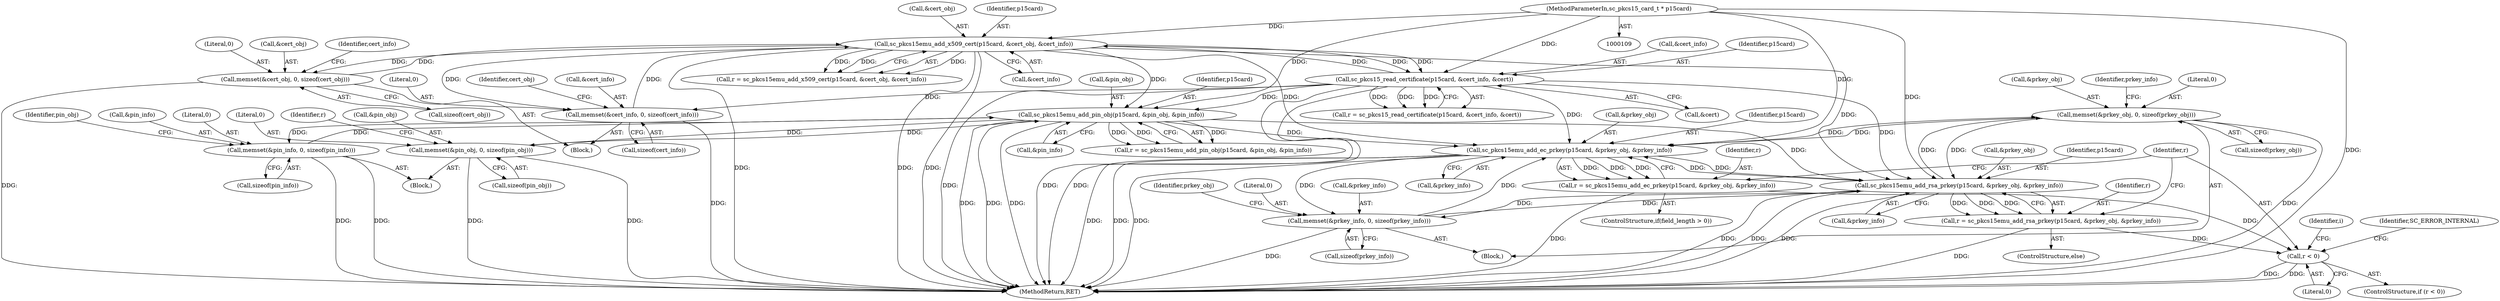 digraph "0_OpenSC_360e95d45ac4123255a4c796db96337f332160ad#diff-d643a0fa169471dbf2912f4866dc49c5_4@API" {
"1000689" [label="(Call,memset(&prkey_obj, 0, sizeof(prkey_obj)))"];
"1000811" [label="(Call,sc_pkcs15emu_add_ec_prkey(p15card, &prkey_obj, &prkey_info))"];
"1000653" [label="(Call,sc_pkcs15emu_add_pin_obj(p15card, &pin_obj, &pin_info))"];
"1000285" [label="(Call,sc_pkcs15emu_add_x509_cert(p15card, &cert_obj, &cert_info))"];
"1000308" [label="(Call,sc_pkcs15_read_certificate(p15card, &cert_info, &cert))"];
"1000110" [label="(MethodParameterIn,sc_pkcs15_card_t * p15card)"];
"1000240" [label="(Call,memset(&cert_obj, 0, sizeof(cert_obj)))"];
"1000234" [label="(Call,memset(&cert_info, 0, sizeof(cert_info)))"];
"1000480" [label="(Call,memset(&pin_obj, 0, sizeof(pin_obj)))"];
"1000474" [label="(Call,memset(&pin_info, 0, sizeof(pin_info)))"];
"1000820" [label="(Call,sc_pkcs15emu_add_rsa_prkey(p15card, &prkey_obj, &prkey_info))"];
"1000689" [label="(Call,memset(&prkey_obj, 0, sizeof(prkey_obj)))"];
"1000683" [label="(Call,memset(&prkey_info, 0, sizeof(prkey_info)))"];
"1000818" [label="(Call,r = sc_pkcs15emu_add_rsa_prkey(p15card, &prkey_obj, &prkey_info))"];
"1000827" [label="(Call,r < 0)"];
"1000809" [label="(Call,r = sc_pkcs15emu_add_ec_prkey(p15card, &prkey_obj, &prkey_info))"];
"1000813" [label="(Call,&prkey_obj)"];
"1000110" [label="(MethodParameterIn,sc_pkcs15_card_t * p15card)"];
"1000477" [label="(Literal,0)"];
"1000283" [label="(Call,r = sc_pkcs15emu_add_x509_cert(p15card, &cert_obj, &cert_info))"];
"1000653" [label="(Call,sc_pkcs15emu_add_pin_obj(p15card, &pin_obj, &pin_info))"];
"1000654" [label="(Identifier,p15card)"];
"1000822" [label="(Call,&prkey_obj)"];
"1000480" [label="(Call,memset(&pin_obj, 0, sizeof(pin_obj)))"];
"1000222" [label="(Block,)"];
"1000241" [label="(Call,&cert_obj)"];
"1000235" [label="(Call,&cert_info)"];
"1000484" [label="(Call,sizeof(pin_obj))"];
"1000827" [label="(Call,r < 0)"];
"1000687" [label="(Call,sizeof(prkey_info))"];
"1000818" [label="(Call,r = sc_pkcs15emu_add_rsa_prkey(p15card, &prkey_obj, &prkey_info))"];
"1000482" [label="(Identifier,pin_obj)"];
"1000237" [label="(Literal,0)"];
"1000308" [label="(Call,sc_pkcs15_read_certificate(p15card, &cert_info, &cert))"];
"1000244" [label="(Call,sizeof(cert_obj))"];
"1000810" [label="(Identifier,r)"];
"1000312" [label="(Call,&cert)"];
"1000683" [label="(Call,memset(&prkey_info, 0, sizeof(prkey_info)))"];
"1000684" [label="(Call,&prkey_info)"];
"1000310" [label="(Call,&cert_info)"];
"1000691" [label="(Identifier,prkey_obj)"];
"1000820" [label="(Call,sc_pkcs15emu_add_rsa_prkey(p15card, &prkey_obj, &prkey_info))"];
"1000234" [label="(Call,memset(&cert_info, 0, sizeof(cert_info)))"];
"1000483" [label="(Literal,0)"];
"1000240" [label="(Call,memset(&cert_obj, 0, sizeof(cert_obj)))"];
"1000834" [label="(MethodReturn,RET)"];
"1000812" [label="(Identifier,p15card)"];
"1000487" [label="(Identifier,r)"];
"1000478" [label="(Call,sizeof(pin_info))"];
"1000805" [label="(ControlStructure,if(field_length > 0))"];
"1000250" [label="(Identifier,cert_info)"];
"1000285" [label="(Call,sc_pkcs15emu_add_x509_cert(p15card, &cert_obj, &cert_info))"];
"1000815" [label="(Call,&prkey_info)"];
"1000242" [label="(Identifier,cert_obj)"];
"1000673" [label="(Identifier,i)"];
"1000238" [label="(Call,sizeof(cert_info))"];
"1000674" [label="(Block,)"];
"1000698" [label="(Identifier,prkey_info)"];
"1000309" [label="(Identifier,p15card)"];
"1000828" [label="(Identifier,r)"];
"1000826" [label="(ControlStructure,if (r < 0))"];
"1000657" [label="(Call,&pin_info)"];
"1000289" [label="(Call,&cert_info)"];
"1000821" [label="(Identifier,p15card)"];
"1000819" [label="(Identifier,r)"];
"1000686" [label="(Literal,0)"];
"1000689" [label="(Call,memset(&prkey_obj, 0, sizeof(prkey_obj)))"];
"1000306" [label="(Call,r = sc_pkcs15_read_certificate(p15card, &cert_info, &cert))"];
"1000651" [label="(Call,r = sc_pkcs15emu_add_pin_obj(p15card, &pin_obj, &pin_info))"];
"1000829" [label="(Literal,0)"];
"1000455" [label="(Block,)"];
"1000287" [label="(Call,&cert_obj)"];
"1000243" [label="(Literal,0)"];
"1000811" [label="(Call,sc_pkcs15emu_add_ec_prkey(p15card, &prkey_obj, &prkey_info))"];
"1000474" [label="(Call,memset(&pin_info, 0, sizeof(pin_info)))"];
"1000286" [label="(Identifier,p15card)"];
"1000475" [label="(Call,&pin_info)"];
"1000831" [label="(Identifier,SC_ERROR_INTERNAL)"];
"1000817" [label="(ControlStructure,else)"];
"1000693" [label="(Call,sizeof(prkey_obj))"];
"1000481" [label="(Call,&pin_obj)"];
"1000692" [label="(Literal,0)"];
"1000655" [label="(Call,&pin_obj)"];
"1000809" [label="(Call,r = sc_pkcs15emu_add_ec_prkey(p15card, &prkey_obj, &prkey_info))"];
"1000824" [label="(Call,&prkey_info)"];
"1000690" [label="(Call,&prkey_obj)"];
"1000689" -> "1000674"  [label="AST: "];
"1000689" -> "1000693"  [label="CFG: "];
"1000690" -> "1000689"  [label="AST: "];
"1000692" -> "1000689"  [label="AST: "];
"1000693" -> "1000689"  [label="AST: "];
"1000698" -> "1000689"  [label="CFG: "];
"1000689" -> "1000834"  [label="DDG: "];
"1000811" -> "1000689"  [label="DDG: "];
"1000820" -> "1000689"  [label="DDG: "];
"1000689" -> "1000811"  [label="DDG: "];
"1000689" -> "1000820"  [label="DDG: "];
"1000811" -> "1000809"  [label="AST: "];
"1000811" -> "1000815"  [label="CFG: "];
"1000812" -> "1000811"  [label="AST: "];
"1000813" -> "1000811"  [label="AST: "];
"1000815" -> "1000811"  [label="AST: "];
"1000809" -> "1000811"  [label="CFG: "];
"1000811" -> "1000834"  [label="DDG: "];
"1000811" -> "1000834"  [label="DDG: "];
"1000811" -> "1000834"  [label="DDG: "];
"1000811" -> "1000683"  [label="DDG: "];
"1000811" -> "1000809"  [label="DDG: "];
"1000811" -> "1000809"  [label="DDG: "];
"1000811" -> "1000809"  [label="DDG: "];
"1000653" -> "1000811"  [label="DDG: "];
"1000820" -> "1000811"  [label="DDG: "];
"1000285" -> "1000811"  [label="DDG: "];
"1000308" -> "1000811"  [label="DDG: "];
"1000110" -> "1000811"  [label="DDG: "];
"1000683" -> "1000811"  [label="DDG: "];
"1000811" -> "1000820"  [label="DDG: "];
"1000653" -> "1000651"  [label="AST: "];
"1000653" -> "1000657"  [label="CFG: "];
"1000654" -> "1000653"  [label="AST: "];
"1000655" -> "1000653"  [label="AST: "];
"1000657" -> "1000653"  [label="AST: "];
"1000651" -> "1000653"  [label="CFG: "];
"1000653" -> "1000834"  [label="DDG: "];
"1000653" -> "1000834"  [label="DDG: "];
"1000653" -> "1000834"  [label="DDG: "];
"1000653" -> "1000474"  [label="DDG: "];
"1000653" -> "1000480"  [label="DDG: "];
"1000653" -> "1000651"  [label="DDG: "];
"1000653" -> "1000651"  [label="DDG: "];
"1000653" -> "1000651"  [label="DDG: "];
"1000285" -> "1000653"  [label="DDG: "];
"1000308" -> "1000653"  [label="DDG: "];
"1000110" -> "1000653"  [label="DDG: "];
"1000480" -> "1000653"  [label="DDG: "];
"1000474" -> "1000653"  [label="DDG: "];
"1000653" -> "1000820"  [label="DDG: "];
"1000285" -> "1000283"  [label="AST: "];
"1000285" -> "1000289"  [label="CFG: "];
"1000286" -> "1000285"  [label="AST: "];
"1000287" -> "1000285"  [label="AST: "];
"1000289" -> "1000285"  [label="AST: "];
"1000283" -> "1000285"  [label="CFG: "];
"1000285" -> "1000834"  [label="DDG: "];
"1000285" -> "1000834"  [label="DDG: "];
"1000285" -> "1000834"  [label="DDG: "];
"1000285" -> "1000234"  [label="DDG: "];
"1000285" -> "1000240"  [label="DDG: "];
"1000285" -> "1000283"  [label="DDG: "];
"1000285" -> "1000283"  [label="DDG: "];
"1000285" -> "1000283"  [label="DDG: "];
"1000308" -> "1000285"  [label="DDG: "];
"1000110" -> "1000285"  [label="DDG: "];
"1000240" -> "1000285"  [label="DDG: "];
"1000234" -> "1000285"  [label="DDG: "];
"1000285" -> "1000308"  [label="DDG: "];
"1000285" -> "1000308"  [label="DDG: "];
"1000285" -> "1000820"  [label="DDG: "];
"1000308" -> "1000306"  [label="AST: "];
"1000308" -> "1000312"  [label="CFG: "];
"1000309" -> "1000308"  [label="AST: "];
"1000310" -> "1000308"  [label="AST: "];
"1000312" -> "1000308"  [label="AST: "];
"1000306" -> "1000308"  [label="CFG: "];
"1000308" -> "1000834"  [label="DDG: "];
"1000308" -> "1000834"  [label="DDG: "];
"1000308" -> "1000834"  [label="DDG: "];
"1000308" -> "1000234"  [label="DDG: "];
"1000308" -> "1000306"  [label="DDG: "];
"1000308" -> "1000306"  [label="DDG: "];
"1000308" -> "1000306"  [label="DDG: "];
"1000110" -> "1000308"  [label="DDG: "];
"1000308" -> "1000820"  [label="DDG: "];
"1000110" -> "1000109"  [label="AST: "];
"1000110" -> "1000834"  [label="DDG: "];
"1000110" -> "1000820"  [label="DDG: "];
"1000240" -> "1000222"  [label="AST: "];
"1000240" -> "1000244"  [label="CFG: "];
"1000241" -> "1000240"  [label="AST: "];
"1000243" -> "1000240"  [label="AST: "];
"1000244" -> "1000240"  [label="AST: "];
"1000250" -> "1000240"  [label="CFG: "];
"1000240" -> "1000834"  [label="DDG: "];
"1000234" -> "1000222"  [label="AST: "];
"1000234" -> "1000238"  [label="CFG: "];
"1000235" -> "1000234"  [label="AST: "];
"1000237" -> "1000234"  [label="AST: "];
"1000238" -> "1000234"  [label="AST: "];
"1000242" -> "1000234"  [label="CFG: "];
"1000234" -> "1000834"  [label="DDG: "];
"1000480" -> "1000455"  [label="AST: "];
"1000480" -> "1000484"  [label="CFG: "];
"1000481" -> "1000480"  [label="AST: "];
"1000483" -> "1000480"  [label="AST: "];
"1000484" -> "1000480"  [label="AST: "];
"1000487" -> "1000480"  [label="CFG: "];
"1000480" -> "1000834"  [label="DDG: "];
"1000480" -> "1000834"  [label="DDG: "];
"1000474" -> "1000455"  [label="AST: "];
"1000474" -> "1000478"  [label="CFG: "];
"1000475" -> "1000474"  [label="AST: "];
"1000477" -> "1000474"  [label="AST: "];
"1000478" -> "1000474"  [label="AST: "];
"1000482" -> "1000474"  [label="CFG: "];
"1000474" -> "1000834"  [label="DDG: "];
"1000474" -> "1000834"  [label="DDG: "];
"1000820" -> "1000818"  [label="AST: "];
"1000820" -> "1000824"  [label="CFG: "];
"1000821" -> "1000820"  [label="AST: "];
"1000822" -> "1000820"  [label="AST: "];
"1000824" -> "1000820"  [label="AST: "];
"1000818" -> "1000820"  [label="CFG: "];
"1000820" -> "1000834"  [label="DDG: "];
"1000820" -> "1000834"  [label="DDG: "];
"1000820" -> "1000834"  [label="DDG: "];
"1000820" -> "1000683"  [label="DDG: "];
"1000820" -> "1000818"  [label="DDG: "];
"1000820" -> "1000818"  [label="DDG: "];
"1000820" -> "1000818"  [label="DDG: "];
"1000683" -> "1000820"  [label="DDG: "];
"1000683" -> "1000674"  [label="AST: "];
"1000683" -> "1000687"  [label="CFG: "];
"1000684" -> "1000683"  [label="AST: "];
"1000686" -> "1000683"  [label="AST: "];
"1000687" -> "1000683"  [label="AST: "];
"1000691" -> "1000683"  [label="CFG: "];
"1000683" -> "1000834"  [label="DDG: "];
"1000818" -> "1000817"  [label="AST: "];
"1000819" -> "1000818"  [label="AST: "];
"1000828" -> "1000818"  [label="CFG: "];
"1000818" -> "1000834"  [label="DDG: "];
"1000818" -> "1000827"  [label="DDG: "];
"1000827" -> "1000826"  [label="AST: "];
"1000827" -> "1000829"  [label="CFG: "];
"1000828" -> "1000827"  [label="AST: "];
"1000829" -> "1000827"  [label="AST: "];
"1000831" -> "1000827"  [label="CFG: "];
"1000673" -> "1000827"  [label="CFG: "];
"1000827" -> "1000834"  [label="DDG: "];
"1000827" -> "1000834"  [label="DDG: "];
"1000809" -> "1000827"  [label="DDG: "];
"1000809" -> "1000805"  [label="AST: "];
"1000810" -> "1000809"  [label="AST: "];
"1000828" -> "1000809"  [label="CFG: "];
"1000809" -> "1000834"  [label="DDG: "];
}

